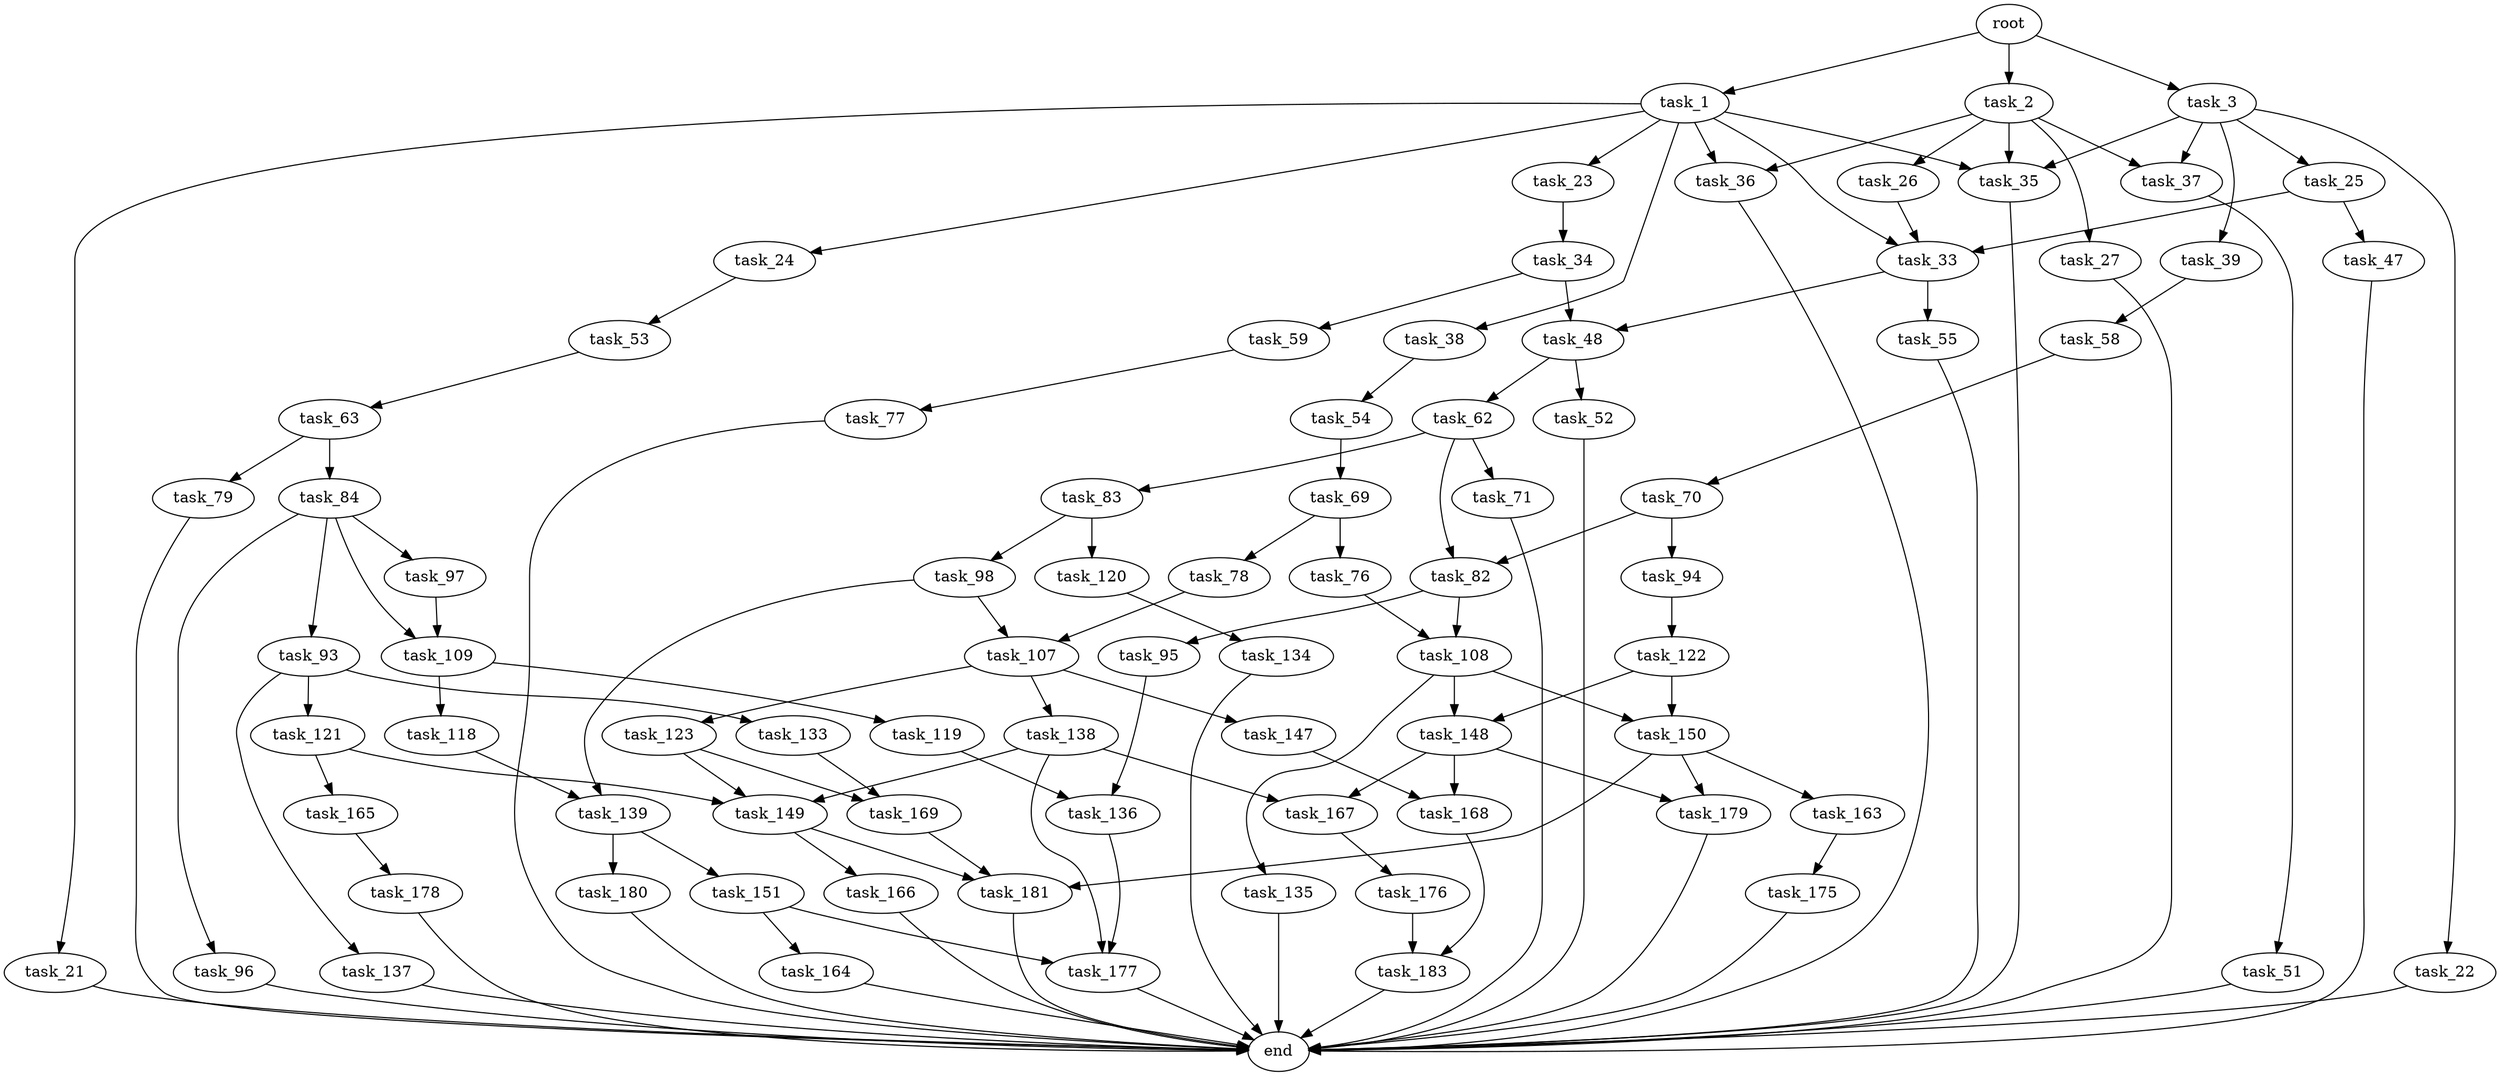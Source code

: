 digraph G {
  root [size="0.000000"];
  task_1 [size="221802760379.000000"];
  task_2 [size="36474485525.000000"];
  task_3 [size="1941597855.000000"];
  task_21 [size="782757789696.000000"];
  task_23 [size="68719476736.000000"];
  task_24 [size="134217728000.000000"];
  task_33 [size="782757789696.000000"];
  task_35 [size="68719476736.000000"];
  task_36 [size="11498983873.000000"];
  task_38 [size="1058371499814.000000"];
  task_26 [size="231928233984.000000"];
  task_27 [size="20271761862.000000"];
  task_37 [size="140810816095.000000"];
  task_22 [size="549755813888.000000"];
  task_25 [size="699487190301.000000"];
  task_39 [size="740377293563.000000"];
  end [size="0.000000"];
  task_34 [size="134217728000.000000"];
  task_53 [size="8936536884.000000"];
  task_47 [size="1124134073305.000000"];
  task_48 [size="451077912243.000000"];
  task_55 [size="89934507449.000000"];
  task_59 [size="597110243076.000000"];
  task_51 [size="3662279640.000000"];
  task_54 [size="180369730261.000000"];
  task_58 [size="19851101904.000000"];
  task_52 [size="134217728000.000000"];
  task_62 [size="262180945816.000000"];
  task_63 [size="278836579386.000000"];
  task_69 [size="18137557403.000000"];
  task_70 [size="2518186670.000000"];
  task_77 [size="28991029248.000000"];
  task_71 [size="6875389609.000000"];
  task_82 [size="549755813888.000000"];
  task_83 [size="134217728000.000000"];
  task_79 [size="237363753406.000000"];
  task_84 [size="76479840938.000000"];
  task_76 [size="17705274402.000000"];
  task_78 [size="531990581053.000000"];
  task_94 [size="322349991704.000000"];
  task_108 [size="231928233984.000000"];
  task_107 [size="1073741824000.000000"];
  task_95 [size="284998087660.000000"];
  task_98 [size="8589934592.000000"];
  task_120 [size="1097404724484.000000"];
  task_93 [size="491423229452.000000"];
  task_96 [size="24001635240.000000"];
  task_97 [size="28991029248.000000"];
  task_109 [size="816251906.000000"];
  task_121 [size="368293445632.000000"];
  task_133 [size="867430135312.000000"];
  task_137 [size="35956703996.000000"];
  task_122 [size="1934518287.000000"];
  task_136 [size="28013454522.000000"];
  task_139 [size="420160807751.000000"];
  task_123 [size="8589934592.000000"];
  task_138 [size="738318995336.000000"];
  task_147 [size="19820809460.000000"];
  task_135 [size="32745022951.000000"];
  task_148 [size="14372078493.000000"];
  task_150 [size="10170818811.000000"];
  task_118 [size="22878044919.000000"];
  task_119 [size="393998085329.000000"];
  task_134 [size="6948815039.000000"];
  task_149 [size="26002470865.000000"];
  task_165 [size="1972824065.000000"];
  task_169 [size="78988536405.000000"];
  task_177 [size="157469946192.000000"];
  task_167 [size="4796578852.000000"];
  task_151 [size="12033715698.000000"];
  task_180 [size="803843863256.000000"];
  task_168 [size="3439006701.000000"];
  task_179 [size="2093799316.000000"];
  task_166 [size="8589934592.000000"];
  task_181 [size="28991029248.000000"];
  task_163 [size="40163200025.000000"];
  task_164 [size="40142391693.000000"];
  task_175 [size="98277394932.000000"];
  task_178 [size="68719476736.000000"];
  task_176 [size="57318850501.000000"];
  task_183 [size="6399602794.000000"];

  root -> task_1 [size="1.000000"];
  root -> task_2 [size="1.000000"];
  root -> task_3 [size="1.000000"];
  task_1 -> task_21 [size="209715200.000000"];
  task_1 -> task_23 [size="209715200.000000"];
  task_1 -> task_24 [size="209715200.000000"];
  task_1 -> task_33 [size="209715200.000000"];
  task_1 -> task_35 [size="209715200.000000"];
  task_1 -> task_36 [size="209715200.000000"];
  task_1 -> task_38 [size="209715200.000000"];
  task_2 -> task_26 [size="679477248.000000"];
  task_2 -> task_27 [size="679477248.000000"];
  task_2 -> task_35 [size="679477248.000000"];
  task_2 -> task_36 [size="679477248.000000"];
  task_2 -> task_37 [size="679477248.000000"];
  task_3 -> task_22 [size="134217728.000000"];
  task_3 -> task_25 [size="134217728.000000"];
  task_3 -> task_35 [size="134217728.000000"];
  task_3 -> task_37 [size="134217728.000000"];
  task_3 -> task_39 [size="134217728.000000"];
  task_21 -> end [size="1.000000"];
  task_23 -> task_34 [size="134217728.000000"];
  task_24 -> task_53 [size="209715200.000000"];
  task_33 -> task_48 [size="679477248.000000"];
  task_33 -> task_55 [size="679477248.000000"];
  task_35 -> end [size="1.000000"];
  task_36 -> end [size="1.000000"];
  task_38 -> task_54 [size="838860800.000000"];
  task_26 -> task_33 [size="301989888.000000"];
  task_27 -> end [size="1.000000"];
  task_37 -> task_51 [size="209715200.000000"];
  task_22 -> end [size="1.000000"];
  task_25 -> task_33 [size="838860800.000000"];
  task_25 -> task_47 [size="838860800.000000"];
  task_39 -> task_58 [size="679477248.000000"];
  task_34 -> task_48 [size="209715200.000000"];
  task_34 -> task_59 [size="209715200.000000"];
  task_53 -> task_63 [size="33554432.000000"];
  task_47 -> end [size="1.000000"];
  task_48 -> task_52 [size="679477248.000000"];
  task_48 -> task_62 [size="679477248.000000"];
  task_55 -> end [size="1.000000"];
  task_59 -> task_77 [size="411041792.000000"];
  task_51 -> end [size="1.000000"];
  task_54 -> task_69 [size="838860800.000000"];
  task_58 -> task_70 [size="536870912.000000"];
  task_52 -> end [size="1.000000"];
  task_62 -> task_71 [size="411041792.000000"];
  task_62 -> task_82 [size="411041792.000000"];
  task_62 -> task_83 [size="411041792.000000"];
  task_63 -> task_79 [size="209715200.000000"];
  task_63 -> task_84 [size="209715200.000000"];
  task_69 -> task_76 [size="838860800.000000"];
  task_69 -> task_78 [size="838860800.000000"];
  task_70 -> task_82 [size="75497472.000000"];
  task_70 -> task_94 [size="75497472.000000"];
  task_77 -> end [size="1.000000"];
  task_71 -> end [size="1.000000"];
  task_82 -> task_95 [size="536870912.000000"];
  task_82 -> task_108 [size="536870912.000000"];
  task_83 -> task_98 [size="209715200.000000"];
  task_83 -> task_120 [size="209715200.000000"];
  task_79 -> end [size="1.000000"];
  task_84 -> task_93 [size="75497472.000000"];
  task_84 -> task_96 [size="75497472.000000"];
  task_84 -> task_97 [size="75497472.000000"];
  task_84 -> task_109 [size="75497472.000000"];
  task_76 -> task_108 [size="536870912.000000"];
  task_78 -> task_107 [size="411041792.000000"];
  task_94 -> task_122 [size="536870912.000000"];
  task_108 -> task_135 [size="301989888.000000"];
  task_108 -> task_148 [size="301989888.000000"];
  task_108 -> task_150 [size="301989888.000000"];
  task_107 -> task_123 [size="838860800.000000"];
  task_107 -> task_138 [size="838860800.000000"];
  task_107 -> task_147 [size="838860800.000000"];
  task_95 -> task_136 [size="536870912.000000"];
  task_98 -> task_107 [size="33554432.000000"];
  task_98 -> task_139 [size="33554432.000000"];
  task_120 -> task_134 [size="679477248.000000"];
  task_93 -> task_121 [size="679477248.000000"];
  task_93 -> task_133 [size="679477248.000000"];
  task_93 -> task_137 [size="679477248.000000"];
  task_96 -> end [size="1.000000"];
  task_97 -> task_109 [size="75497472.000000"];
  task_109 -> task_118 [size="33554432.000000"];
  task_109 -> task_119 [size="33554432.000000"];
  task_121 -> task_149 [size="411041792.000000"];
  task_121 -> task_165 [size="411041792.000000"];
  task_133 -> task_169 [size="536870912.000000"];
  task_137 -> end [size="1.000000"];
  task_122 -> task_148 [size="33554432.000000"];
  task_122 -> task_150 [size="33554432.000000"];
  task_136 -> task_177 [size="536870912.000000"];
  task_139 -> task_151 [size="679477248.000000"];
  task_139 -> task_180 [size="679477248.000000"];
  task_123 -> task_149 [size="33554432.000000"];
  task_123 -> task_169 [size="33554432.000000"];
  task_138 -> task_149 [size="536870912.000000"];
  task_138 -> task_167 [size="536870912.000000"];
  task_138 -> task_177 [size="536870912.000000"];
  task_147 -> task_168 [size="536870912.000000"];
  task_135 -> end [size="1.000000"];
  task_148 -> task_167 [size="411041792.000000"];
  task_148 -> task_168 [size="411041792.000000"];
  task_148 -> task_179 [size="411041792.000000"];
  task_150 -> task_163 [size="209715200.000000"];
  task_150 -> task_179 [size="209715200.000000"];
  task_150 -> task_181 [size="209715200.000000"];
  task_118 -> task_139 [size="411041792.000000"];
  task_119 -> task_136 [size="301989888.000000"];
  task_134 -> end [size="1.000000"];
  task_149 -> task_166 [size="33554432.000000"];
  task_149 -> task_181 [size="33554432.000000"];
  task_165 -> task_178 [size="33554432.000000"];
  task_169 -> task_181 [size="75497472.000000"];
  task_177 -> end [size="1.000000"];
  task_167 -> task_176 [size="209715200.000000"];
  task_151 -> task_164 [size="301989888.000000"];
  task_151 -> task_177 [size="301989888.000000"];
  task_180 -> end [size="1.000000"];
  task_168 -> task_183 [size="411041792.000000"];
  task_179 -> end [size="1.000000"];
  task_166 -> end [size="1.000000"];
  task_181 -> end [size="1.000000"];
  task_163 -> task_175 [size="33554432.000000"];
  task_164 -> end [size="1.000000"];
  task_175 -> end [size="1.000000"];
  task_178 -> end [size="1.000000"];
  task_176 -> task_183 [size="75497472.000000"];
  task_183 -> end [size="1.000000"];
}
